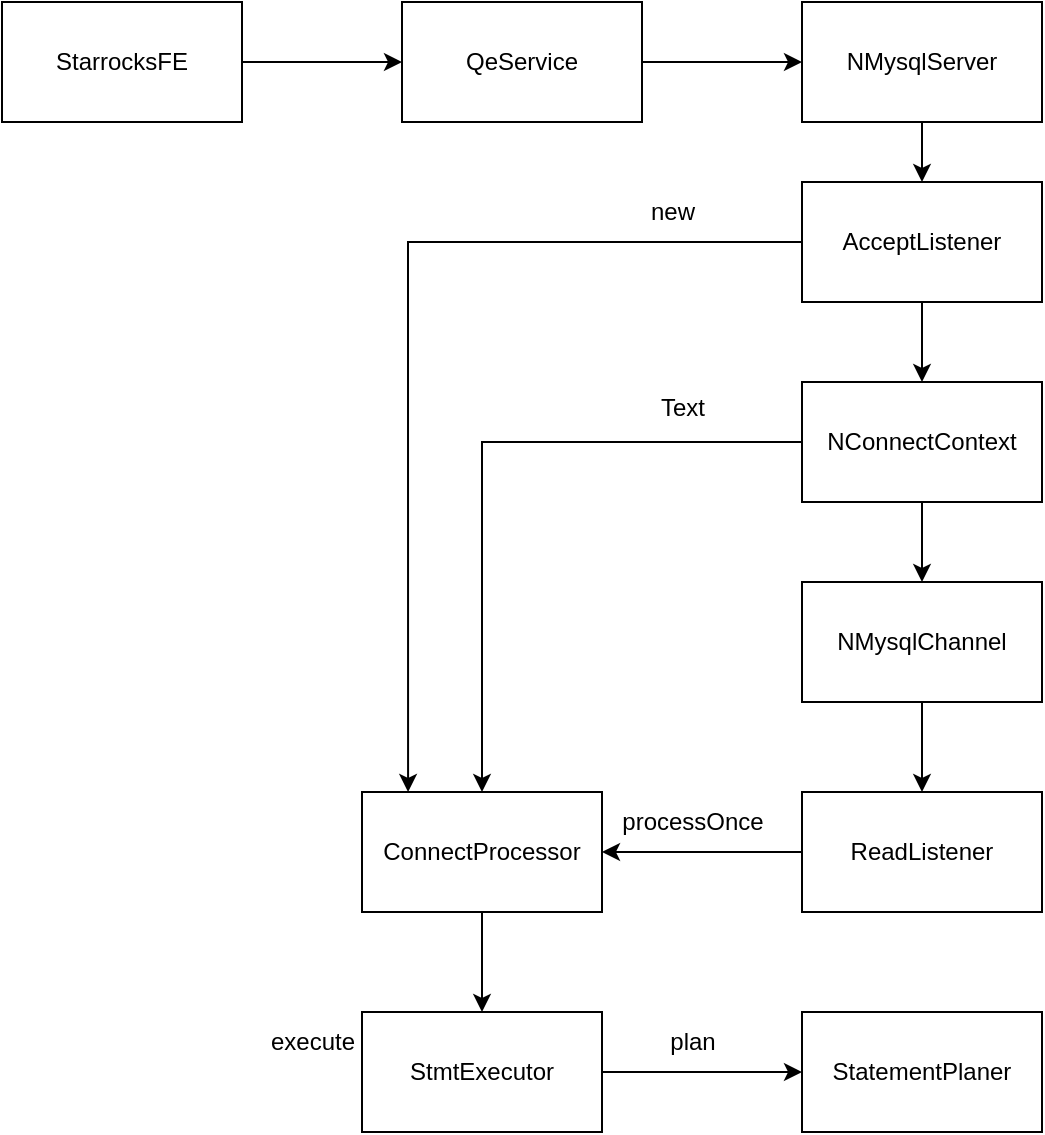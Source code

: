 <mxfile version="24.7.7">
  <diagram name="第 1 页" id="tdtTJOpiyjYbNTU55f6P">
    <mxGraphModel dx="713" dy="530" grid="1" gridSize="10" guides="1" tooltips="1" connect="1" arrows="1" fold="1" page="1" pageScale="1" pageWidth="827" pageHeight="1169" math="0" shadow="0">
      <root>
        <mxCell id="0" />
        <mxCell id="1" parent="0" />
        <mxCell id="kyx921TAOTFuDbzV7DlR-3" style="edgeStyle=orthogonalEdgeStyle;rounded=0;orthogonalLoop=1;jettySize=auto;html=1;entryX=0;entryY=0.5;entryDx=0;entryDy=0;" edge="1" parent="1" source="kyx921TAOTFuDbzV7DlR-1" target="kyx921TAOTFuDbzV7DlR-2">
          <mxGeometry relative="1" as="geometry" />
        </mxCell>
        <mxCell id="kyx921TAOTFuDbzV7DlR-1" value="StmtExecutor" style="rounded=0;whiteSpace=wrap;html=1;" vertex="1" parent="1">
          <mxGeometry x="330" y="525" width="120" height="60" as="geometry" />
        </mxCell>
        <mxCell id="kyx921TAOTFuDbzV7DlR-2" value="StatementPlaner" style="rounded=0;whiteSpace=wrap;html=1;" vertex="1" parent="1">
          <mxGeometry x="550" y="525" width="120" height="60" as="geometry" />
        </mxCell>
        <mxCell id="kyx921TAOTFuDbzV7DlR-4" value="plan" style="text;html=1;align=center;verticalAlign=middle;resizable=0;points=[];autosize=1;strokeColor=none;fillColor=none;" vertex="1" parent="1">
          <mxGeometry x="470" y="525" width="50" height="30" as="geometry" />
        </mxCell>
        <mxCell id="kyx921TAOTFuDbzV7DlR-6" style="edgeStyle=orthogonalEdgeStyle;rounded=0;orthogonalLoop=1;jettySize=auto;html=1;" edge="1" parent="1" source="kyx921TAOTFuDbzV7DlR-5" target="kyx921TAOTFuDbzV7DlR-1">
          <mxGeometry relative="1" as="geometry" />
        </mxCell>
        <mxCell id="kyx921TAOTFuDbzV7DlR-5" value="ConnectProcessor" style="rounded=0;whiteSpace=wrap;html=1;" vertex="1" parent="1">
          <mxGeometry x="330" y="415" width="120" height="60" as="geometry" />
        </mxCell>
        <mxCell id="kyx921TAOTFuDbzV7DlR-7" value="execute" style="text;html=1;align=center;verticalAlign=middle;resizable=0;points=[];autosize=1;strokeColor=none;fillColor=none;" vertex="1" parent="1">
          <mxGeometry x="270" y="525" width="70" height="30" as="geometry" />
        </mxCell>
        <mxCell id="kyx921TAOTFuDbzV7DlR-9" style="edgeStyle=orthogonalEdgeStyle;rounded=0;orthogonalLoop=1;jettySize=auto;html=1;entryX=1;entryY=0.5;entryDx=0;entryDy=0;" edge="1" parent="1" source="kyx921TAOTFuDbzV7DlR-8" target="kyx921TAOTFuDbzV7DlR-5">
          <mxGeometry relative="1" as="geometry" />
        </mxCell>
        <mxCell id="kyx921TAOTFuDbzV7DlR-8" value="ReadListener" style="rounded=0;whiteSpace=wrap;html=1;" vertex="1" parent="1">
          <mxGeometry x="550" y="415" width="120" height="60" as="geometry" />
        </mxCell>
        <mxCell id="kyx921TAOTFuDbzV7DlR-10" value="processOnce" style="text;html=1;align=center;verticalAlign=middle;resizable=0;points=[];autosize=1;strokeColor=none;fillColor=none;" vertex="1" parent="1">
          <mxGeometry x="450" y="415" width="90" height="30" as="geometry" />
        </mxCell>
        <mxCell id="kyx921TAOTFuDbzV7DlR-13" value="" style="edgeStyle=orthogonalEdgeStyle;rounded=0;orthogonalLoop=1;jettySize=auto;html=1;" edge="1" parent="1" source="kyx921TAOTFuDbzV7DlR-11" target="kyx921TAOTFuDbzV7DlR-12">
          <mxGeometry relative="1" as="geometry" />
        </mxCell>
        <mxCell id="kyx921TAOTFuDbzV7DlR-11" value="StarrocksFE" style="rounded=0;whiteSpace=wrap;html=1;" vertex="1" parent="1">
          <mxGeometry x="150" y="20" width="120" height="60" as="geometry" />
        </mxCell>
        <mxCell id="kyx921TAOTFuDbzV7DlR-15" value="" style="edgeStyle=orthogonalEdgeStyle;rounded=0;orthogonalLoop=1;jettySize=auto;html=1;" edge="1" parent="1" source="kyx921TAOTFuDbzV7DlR-12" target="kyx921TAOTFuDbzV7DlR-14">
          <mxGeometry relative="1" as="geometry" />
        </mxCell>
        <mxCell id="kyx921TAOTFuDbzV7DlR-12" value="QeService" style="rounded=0;whiteSpace=wrap;html=1;" vertex="1" parent="1">
          <mxGeometry x="350" y="20" width="120" height="60" as="geometry" />
        </mxCell>
        <mxCell id="kyx921TAOTFuDbzV7DlR-17" value="" style="edgeStyle=orthogonalEdgeStyle;rounded=0;orthogonalLoop=1;jettySize=auto;html=1;" edge="1" parent="1" source="kyx921TAOTFuDbzV7DlR-14" target="kyx921TAOTFuDbzV7DlR-16">
          <mxGeometry relative="1" as="geometry" />
        </mxCell>
        <mxCell id="kyx921TAOTFuDbzV7DlR-14" value="NMysqlServer" style="rounded=0;whiteSpace=wrap;html=1;" vertex="1" parent="1">
          <mxGeometry x="550" y="20" width="120" height="60" as="geometry" />
        </mxCell>
        <mxCell id="kyx921TAOTFuDbzV7DlR-19" value="" style="edgeStyle=orthogonalEdgeStyle;rounded=0;orthogonalLoop=1;jettySize=auto;html=1;" edge="1" parent="1" source="kyx921TAOTFuDbzV7DlR-16" target="kyx921TAOTFuDbzV7DlR-18">
          <mxGeometry relative="1" as="geometry">
            <Array as="points">
              <mxPoint x="610" y="170" />
              <mxPoint x="610" y="170" />
            </Array>
          </mxGeometry>
        </mxCell>
        <mxCell id="kyx921TAOTFuDbzV7DlR-20" style="edgeStyle=orthogonalEdgeStyle;rounded=0;orthogonalLoop=1;jettySize=auto;html=1;entryX=0.192;entryY=0;entryDx=0;entryDy=0;entryPerimeter=0;" edge="1" parent="1" source="kyx921TAOTFuDbzV7DlR-16" target="kyx921TAOTFuDbzV7DlR-5">
          <mxGeometry relative="1" as="geometry">
            <mxPoint x="390" y="280" as="targetPoint" />
          </mxGeometry>
        </mxCell>
        <mxCell id="kyx921TAOTFuDbzV7DlR-16" value="AcceptListener" style="rounded=0;whiteSpace=wrap;html=1;" vertex="1" parent="1">
          <mxGeometry x="550" y="110" width="120" height="60" as="geometry" />
        </mxCell>
        <mxCell id="kyx921TAOTFuDbzV7DlR-22" style="edgeStyle=orthogonalEdgeStyle;rounded=0;orthogonalLoop=1;jettySize=auto;html=1;entryX=0.5;entryY=0;entryDx=0;entryDy=0;" edge="1" parent="1" source="kyx921TAOTFuDbzV7DlR-18" target="kyx921TAOTFuDbzV7DlR-5">
          <mxGeometry relative="1" as="geometry" />
        </mxCell>
        <mxCell id="kyx921TAOTFuDbzV7DlR-28" value="" style="edgeStyle=orthogonalEdgeStyle;rounded=0;orthogonalLoop=1;jettySize=auto;html=1;" edge="1" parent="1" source="kyx921TAOTFuDbzV7DlR-18" target="kyx921TAOTFuDbzV7DlR-27">
          <mxGeometry relative="1" as="geometry" />
        </mxCell>
        <mxCell id="kyx921TAOTFuDbzV7DlR-18" value="NConnectContext" style="rounded=0;whiteSpace=wrap;html=1;" vertex="1" parent="1">
          <mxGeometry x="550" y="210" width="120" height="60" as="geometry" />
        </mxCell>
        <mxCell id="kyx921TAOTFuDbzV7DlR-23" value="new" style="text;html=1;align=center;verticalAlign=middle;resizable=0;points=[];autosize=1;strokeColor=none;fillColor=none;" vertex="1" parent="1">
          <mxGeometry x="460" y="110" width="50" height="30" as="geometry" />
        </mxCell>
        <mxCell id="kyx921TAOTFuDbzV7DlR-24" value="Text" style="text;html=1;align=center;verticalAlign=middle;resizable=0;points=[];autosize=1;strokeColor=none;fillColor=none;" vertex="1" parent="1">
          <mxGeometry x="465" y="208" width="50" height="30" as="geometry" />
        </mxCell>
        <mxCell id="kyx921TAOTFuDbzV7DlR-29" style="edgeStyle=orthogonalEdgeStyle;rounded=0;orthogonalLoop=1;jettySize=auto;html=1;entryX=0.5;entryY=0;entryDx=0;entryDy=0;" edge="1" parent="1" source="kyx921TAOTFuDbzV7DlR-27" target="kyx921TAOTFuDbzV7DlR-8">
          <mxGeometry relative="1" as="geometry" />
        </mxCell>
        <mxCell id="kyx921TAOTFuDbzV7DlR-27" value="NMysqlChannel" style="rounded=0;whiteSpace=wrap;html=1;" vertex="1" parent="1">
          <mxGeometry x="550" y="310" width="120" height="60" as="geometry" />
        </mxCell>
      </root>
    </mxGraphModel>
  </diagram>
</mxfile>
